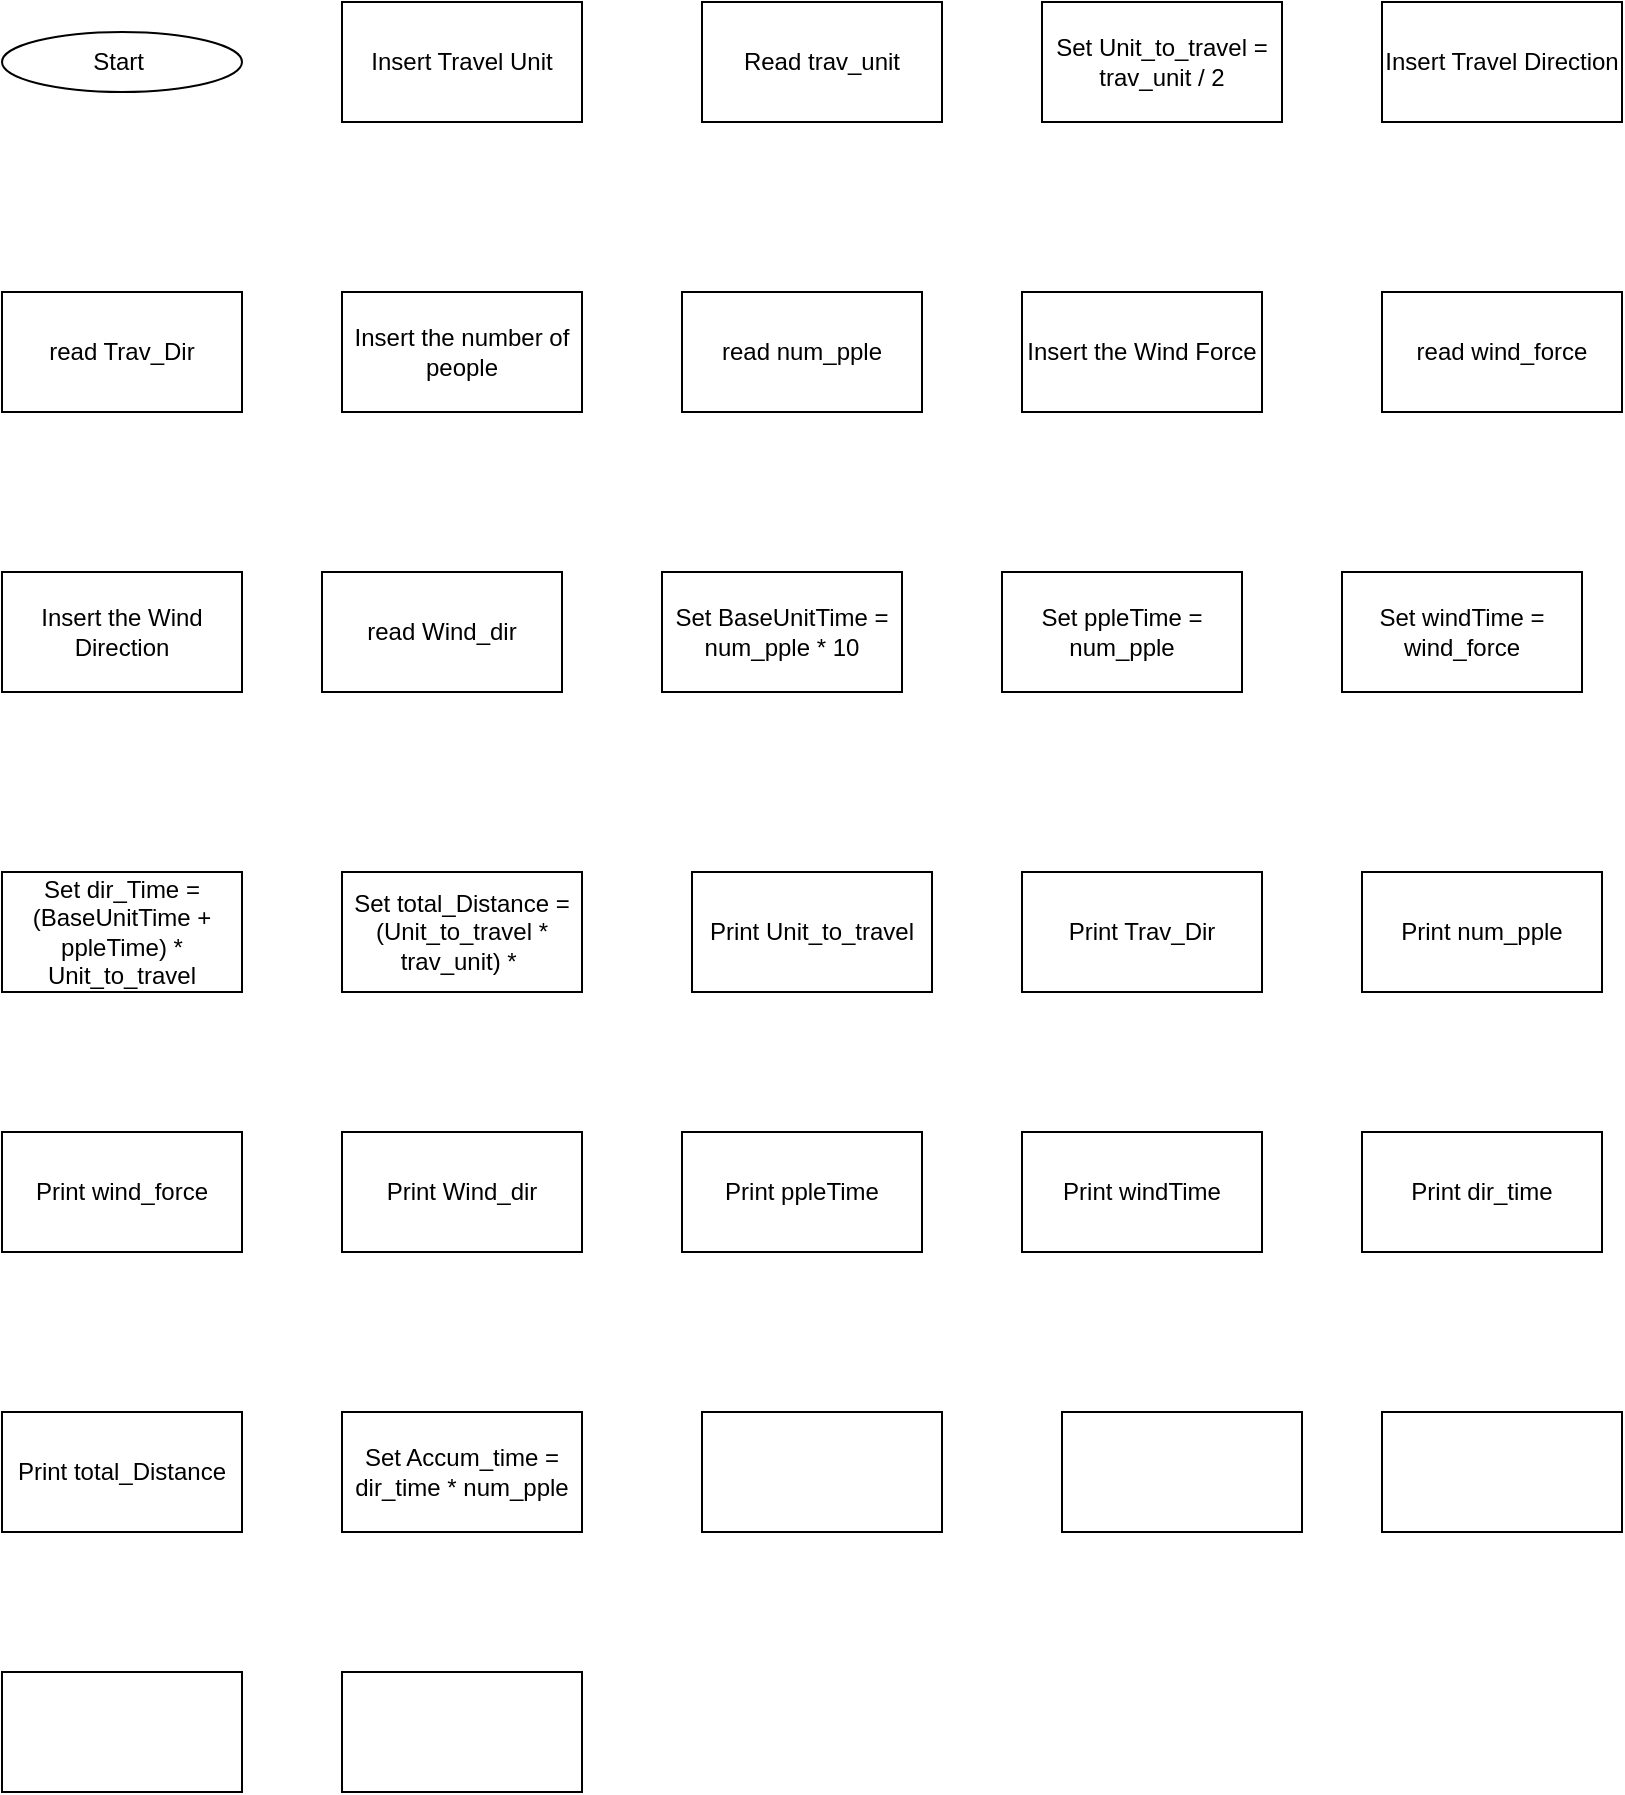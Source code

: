 <mxfile version="14.4.9" type="github">
  <diagram id="yspqPV0RvNQa-cP_8E2K" name="Page-1">
    <mxGraphModel dx="868" dy="450" grid="1" gridSize="10" guides="1" tooltips="1" connect="1" arrows="1" fold="1" page="1" pageScale="1" pageWidth="850" pageHeight="1100" math="0" shadow="0">
      <root>
        <mxCell id="0" />
        <mxCell id="1" parent="0" />
        <mxCell id="9SOX3s7886XIPtz9v9w--1" value="Start&amp;nbsp;" style="ellipse;whiteSpace=wrap;html=1;" vertex="1" parent="1">
          <mxGeometry x="20" y="40" width="120" height="30" as="geometry" />
        </mxCell>
        <mxCell id="9SOX3s7886XIPtz9v9w--2" value="Insert Travel Unit" style="rounded=0;whiteSpace=wrap;html=1;" vertex="1" parent="1">
          <mxGeometry x="190" y="25" width="120" height="60" as="geometry" />
        </mxCell>
        <mxCell id="9SOX3s7886XIPtz9v9w--3" value="Read trav_unit" style="rounded=0;whiteSpace=wrap;html=1;" vertex="1" parent="1">
          <mxGeometry x="370" y="25" width="120" height="60" as="geometry" />
        </mxCell>
        <mxCell id="9SOX3s7886XIPtz9v9w--4" value="Insert Travel Direction" style="rounded=0;whiteSpace=wrap;html=1;" vertex="1" parent="1">
          <mxGeometry x="710" y="25" width="120" height="60" as="geometry" />
        </mxCell>
        <mxCell id="9SOX3s7886XIPtz9v9w--5" value="read Trav_Dir" style="rounded=0;whiteSpace=wrap;html=1;" vertex="1" parent="1">
          <mxGeometry x="20" y="170" width="120" height="60" as="geometry" />
        </mxCell>
        <mxCell id="9SOX3s7886XIPtz9v9w--6" value="Insert the number of people" style="rounded=0;whiteSpace=wrap;html=1;" vertex="1" parent="1">
          <mxGeometry x="190" y="170" width="120" height="60" as="geometry" />
        </mxCell>
        <mxCell id="9SOX3s7886XIPtz9v9w--7" value="read num_pple" style="rounded=0;whiteSpace=wrap;html=1;" vertex="1" parent="1">
          <mxGeometry x="360" y="170" width="120" height="60" as="geometry" />
        </mxCell>
        <mxCell id="9SOX3s7886XIPtz9v9w--8" value="Insert the Wind Force" style="rounded=0;whiteSpace=wrap;html=1;" vertex="1" parent="1">
          <mxGeometry x="530" y="170" width="120" height="60" as="geometry" />
        </mxCell>
        <mxCell id="9SOX3s7886XIPtz9v9w--9" value="read wind_force" style="rounded=0;whiteSpace=wrap;html=1;" vertex="1" parent="1">
          <mxGeometry x="710" y="170" width="120" height="60" as="geometry" />
        </mxCell>
        <mxCell id="9SOX3s7886XIPtz9v9w--10" value="Insert the Wind Direction" style="rounded=0;whiteSpace=wrap;html=1;" vertex="1" parent="1">
          <mxGeometry x="20" y="310" width="120" height="60" as="geometry" />
        </mxCell>
        <mxCell id="9SOX3s7886XIPtz9v9w--11" value="read Wind_dir" style="rounded=0;whiteSpace=wrap;html=1;" vertex="1" parent="1">
          <mxGeometry x="180" y="310" width="120" height="60" as="geometry" />
        </mxCell>
        <mxCell id="9SOX3s7886XIPtz9v9w--12" value="Set Unit_to_travel = trav_unit / 2" style="rounded=0;whiteSpace=wrap;html=1;" vertex="1" parent="1">
          <mxGeometry x="540" y="25" width="120" height="60" as="geometry" />
        </mxCell>
        <mxCell id="9SOX3s7886XIPtz9v9w--13" value="Set BaseUnitTime = num_pple * 10" style="rounded=0;whiteSpace=wrap;html=1;" vertex="1" parent="1">
          <mxGeometry x="350" y="310" width="120" height="60" as="geometry" />
        </mxCell>
        <mxCell id="9SOX3s7886XIPtz9v9w--14" value="Set ppleTime = num_pple" style="rounded=0;whiteSpace=wrap;html=1;" vertex="1" parent="1">
          <mxGeometry x="520" y="310" width="120" height="60" as="geometry" />
        </mxCell>
        <mxCell id="9SOX3s7886XIPtz9v9w--15" value="Set windTime = wind_force" style="rounded=0;whiteSpace=wrap;html=1;" vertex="1" parent="1">
          <mxGeometry x="690" y="310" width="120" height="60" as="geometry" />
        </mxCell>
        <mxCell id="9SOX3s7886XIPtz9v9w--16" value="Set dir_Time = (BaseUnitTime + ppleTime) * Unit_to_travel" style="rounded=0;whiteSpace=wrap;html=1;" vertex="1" parent="1">
          <mxGeometry x="20" y="460" width="120" height="60" as="geometry" />
        </mxCell>
        <mxCell id="9SOX3s7886XIPtz9v9w--17" value="Set total_Distance = (Unit_to_travel * trav_unit) *&amp;nbsp;" style="rounded=0;whiteSpace=wrap;html=1;" vertex="1" parent="1">
          <mxGeometry x="190" y="460" width="120" height="60" as="geometry" />
        </mxCell>
        <mxCell id="9SOX3s7886XIPtz9v9w--18" value="Print Unit_to_travel" style="rounded=0;whiteSpace=wrap;html=1;" vertex="1" parent="1">
          <mxGeometry x="365" y="460" width="120" height="60" as="geometry" />
        </mxCell>
        <mxCell id="9SOX3s7886XIPtz9v9w--19" value="Print Trav_Dir" style="rounded=0;whiteSpace=wrap;html=1;" vertex="1" parent="1">
          <mxGeometry x="530" y="460" width="120" height="60" as="geometry" />
        </mxCell>
        <mxCell id="9SOX3s7886XIPtz9v9w--20" value="Print num_pple" style="rounded=0;whiteSpace=wrap;html=1;" vertex="1" parent="1">
          <mxGeometry x="700" y="460" width="120" height="60" as="geometry" />
        </mxCell>
        <mxCell id="9SOX3s7886XIPtz9v9w--21" value="Print wind_force" style="rounded=0;whiteSpace=wrap;html=1;" vertex="1" parent="1">
          <mxGeometry x="20" y="590" width="120" height="60" as="geometry" />
        </mxCell>
        <mxCell id="9SOX3s7886XIPtz9v9w--22" value="Print Wind_dir" style="rounded=0;whiteSpace=wrap;html=1;" vertex="1" parent="1">
          <mxGeometry x="190" y="590" width="120" height="60" as="geometry" />
        </mxCell>
        <mxCell id="9SOX3s7886XIPtz9v9w--23" value="Print ppleTime" style="rounded=0;whiteSpace=wrap;html=1;" vertex="1" parent="1">
          <mxGeometry x="360" y="590" width="120" height="60" as="geometry" />
        </mxCell>
        <mxCell id="9SOX3s7886XIPtz9v9w--24" value="Print windTime" style="rounded=0;whiteSpace=wrap;html=1;" vertex="1" parent="1">
          <mxGeometry x="530" y="590" width="120" height="60" as="geometry" />
        </mxCell>
        <mxCell id="9SOX3s7886XIPtz9v9w--25" value="Print dir_time" style="rounded=0;whiteSpace=wrap;html=1;" vertex="1" parent="1">
          <mxGeometry x="700" y="590" width="120" height="60" as="geometry" />
        </mxCell>
        <mxCell id="9SOX3s7886XIPtz9v9w--26" value="Print total_Distance" style="rounded=0;whiteSpace=wrap;html=1;" vertex="1" parent="1">
          <mxGeometry x="20" y="730" width="120" height="60" as="geometry" />
        </mxCell>
        <mxCell id="9SOX3s7886XIPtz9v9w--27" value="Set Accum_time = dir_time * num_pple" style="rounded=0;whiteSpace=wrap;html=1;" vertex="1" parent="1">
          <mxGeometry x="190" y="730" width="120" height="60" as="geometry" />
        </mxCell>
        <mxCell id="9SOX3s7886XIPtz9v9w--28" value="" style="rounded=0;whiteSpace=wrap;html=1;" vertex="1" parent="1">
          <mxGeometry x="370" y="730" width="120" height="60" as="geometry" />
        </mxCell>
        <mxCell id="9SOX3s7886XIPtz9v9w--29" value="" style="rounded=0;whiteSpace=wrap;html=1;" vertex="1" parent="1">
          <mxGeometry x="550" y="730" width="120" height="60" as="geometry" />
        </mxCell>
        <mxCell id="9SOX3s7886XIPtz9v9w--30" value="" style="rounded=0;whiteSpace=wrap;html=1;" vertex="1" parent="1">
          <mxGeometry x="710" y="730" width="120" height="60" as="geometry" />
        </mxCell>
        <mxCell id="9SOX3s7886XIPtz9v9w--31" value="" style="rounded=0;whiteSpace=wrap;html=1;" vertex="1" parent="1">
          <mxGeometry x="20" y="860" width="120" height="60" as="geometry" />
        </mxCell>
        <mxCell id="9SOX3s7886XIPtz9v9w--32" value="" style="rounded=0;whiteSpace=wrap;html=1;" vertex="1" parent="1">
          <mxGeometry x="190" y="860" width="120" height="60" as="geometry" />
        </mxCell>
      </root>
    </mxGraphModel>
  </diagram>
</mxfile>
